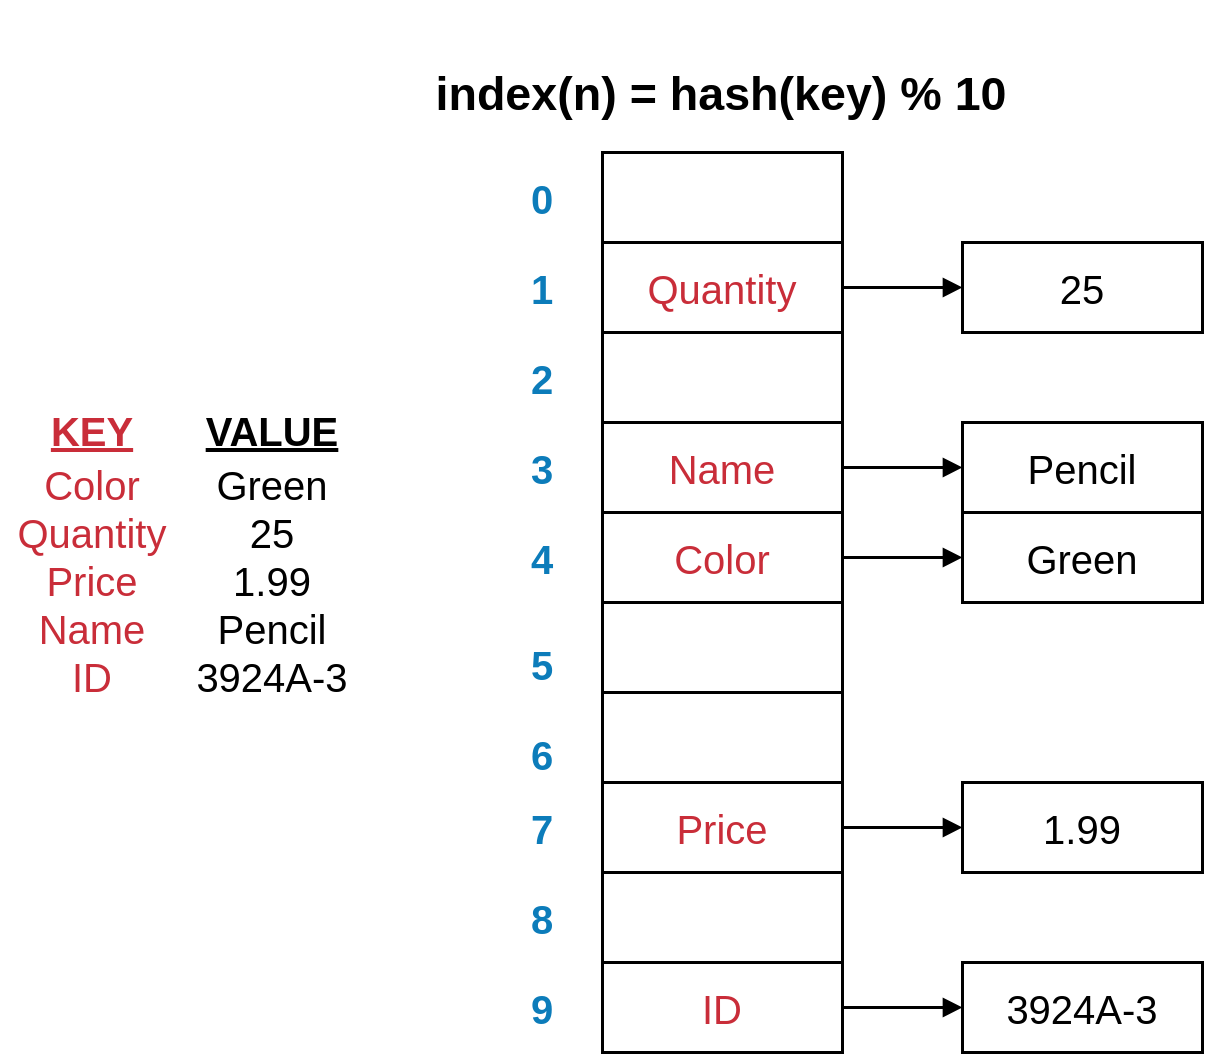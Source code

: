 <?xml version="1.0" encoding="UTF-8"?><mxfile type="Lucidchart-Import" version="17.1.4"><diagram name="Page 1" id="0"><mxGraphModel page="1" pageWidth="1020" pageHeight="1320" grid="1" gridSize="15"><root><mxCell id="0"/><mxCell id="1" parent="0"/><UserObject label="Color&#10;Quantity&#10;Price&#10;Name&#10;ID" lucidchartObjectId="Mi5Hg36W-nvw" id="2"><mxCell style="html=1;overflow=block;blockSpacing=1;whiteSpace=wrap;fontSize=20;fontColor=#c92d39;spacing=3.8;strokeOpacity=0;fillOpacity=0;fillColor=#ffffff;strokeWidth=1.5;" vertex="1" parent="1"><mxGeometry x="135" y="240" width="90" height="128" as="geometry"/></mxCell></UserObject><UserObject label="Green&#10;25&#10;1.99&#10;Pencil&#10;3924A-3" lucidchartObjectId="tj5Hig97CqS_" id="3"><mxCell style="html=1;overflow=block;blockSpacing=1;whiteSpace=wrap;fontSize=20;fontColor=default;spacing=3.8;strokeOpacity=0;fillOpacity=0;fillColor=#ffffff;strokeWidth=1.5;" vertex="1" parent="1"><mxGeometry x="225" y="240" width="90" height="128" as="geometry"/></mxCell></UserObject><UserObject label="KEY" lucidchartObjectId=".j5HpCk7LXTA" id="4"><mxCell style="html=1;overflow=block;blockSpacing=1;whiteSpace=wrap;fontSize=20;fontColor=#c92d39;fontStyle=5;spacing=3.8;strokeOpacity=0;fillOpacity=0;fillColor=#ffffff;strokeWidth=1.5;" vertex="1" parent="1"><mxGeometry x="135" y="210" width="90" height="38" as="geometry"/></mxCell></UserObject><UserObject label="VALUE" lucidchartObjectId="jk5H-SA7yQio" id="5"><mxCell style="html=1;overflow=block;blockSpacing=1;whiteSpace=wrap;fontSize=20;fontColor=default;fontStyle=5;spacing=3.8;strokeOpacity=0;fillOpacity=0;fillColor=#ffffff;strokeWidth=1.5;" vertex="1" parent="1"><mxGeometry x="225" y="210" width="90" height="38" as="geometry"/></mxCell></UserObject><UserObject label="" lucidchartObjectId="Sk5HCRHyYiel" id="6"><mxCell style="html=1;overflow=block;blockSpacing=1;whiteSpace=wrap;fontSize=13;spacing=3.8;strokeOpacity=100;strokeWidth=1.5;" vertex="1" parent="1"><mxGeometry x="435" y="90" width="120" height="45" as="geometry"/></mxCell></UserObject><UserObject label="Quantity" lucidchartObjectId="Vk5H8y655RcZ" id="7"><mxCell style="html=1;overflow=block;blockSpacing=1;whiteSpace=wrap;fontSize=20;fontColor=#c92d39;spacing=3.8;strokeOpacity=100;strokeWidth=1.5;" vertex="1" parent="1"><mxGeometry x="435" y="135" width="120" height="45" as="geometry"/></mxCell></UserObject><UserObject label="" lucidchartObjectId="Wk5H9P3EVRmp" id="8"><mxCell style="html=1;overflow=block;blockSpacing=1;whiteSpace=wrap;fontSize=13;spacing=3.8;strokeOpacity=100;strokeWidth=1.5;" vertex="1" parent="1"><mxGeometry x="435" y="180" width="120" height="45" as="geometry"/></mxCell></UserObject><UserObject label="Name" lucidchartObjectId="Yk5H6xmh._-V" id="9"><mxCell style="html=1;overflow=block;blockSpacing=1;whiteSpace=wrap;fontSize=20;fontColor=#c92d39;spacing=3.8;strokeOpacity=100;strokeWidth=1.5;" vertex="1" parent="1"><mxGeometry x="435" y="225" width="120" height="45" as="geometry"/></mxCell></UserObject><UserObject label="Color" lucidchartObjectId="4k5HxkTu7CvT" id="10"><mxCell style="html=1;overflow=block;blockSpacing=1;whiteSpace=wrap;fontSize=20;fontColor=#c92d39;spacing=3.8;strokeOpacity=100;strokeWidth=1.5;" vertex="1" parent="1"><mxGeometry x="435" y="270" width="120" height="45" as="geometry"/></mxCell></UserObject><UserObject label="" lucidchartObjectId="6k5HtciAqxoG" id="11"><mxCell style="html=1;overflow=block;blockSpacing=1;whiteSpace=wrap;fontSize=13;spacing=3.8;strokeOpacity=100;strokeWidth=1.5;" vertex="1" parent="1"><mxGeometry x="435" y="315" width="120" height="45" as="geometry"/></mxCell></UserObject><UserObject label="" lucidchartObjectId="8k5Hnnb0nlum" id="12"><mxCell style="html=1;overflow=block;blockSpacing=1;whiteSpace=wrap;fontSize=13;spacing=3.8;strokeOpacity=100;strokeWidth=1.5;" vertex="1" parent="1"><mxGeometry x="435" y="360" width="120" height="45" as="geometry"/></mxCell></UserObject><UserObject label="Price" lucidchartObjectId="-k5H.NcXAVlw" id="13"><mxCell style="html=1;overflow=block;blockSpacing=1;whiteSpace=wrap;fontSize=20;fontColor=#c92d39;spacing=3.8;strokeOpacity=100;strokeWidth=1.5;" vertex="1" parent="1"><mxGeometry x="435" y="405" width="120" height="45" as="geometry"/></mxCell></UserObject><UserObject label="" lucidchartObjectId="~k5Ht7Sh~e_s" id="14"><mxCell style="html=1;overflow=block;blockSpacing=1;whiteSpace=wrap;fontSize=13;spacing=3.8;strokeOpacity=100;strokeWidth=1.5;" vertex="1" parent="1"><mxGeometry x="435" y="450" width="120" height="45" as="geometry"/></mxCell></UserObject><UserObject label="ID" lucidchartObjectId="bl5HwkPii8Ns" id="15"><mxCell style="html=1;overflow=block;blockSpacing=1;whiteSpace=wrap;fontSize=20;fontColor=#c92d39;spacing=3.8;strokeOpacity=100;strokeWidth=1.5;" vertex="1" parent="1"><mxGeometry x="435" y="495" width="120" height="45" as="geometry"/></mxCell></UserObject><UserObject label="index(n) = hash(key) % 10" lucidchartObjectId="Wl5Hge48e48U" id="16"><mxCell style="html=1;overflow=block;blockSpacing=1;whiteSpace=wrap;fontSize=23.3;fontColor=default;fontStyle=1;spacing=3.8;strokeOpacity=0;fillOpacity=0;fillColor=#ffffff;strokeWidth=1.5;" vertex="1" parent="1"><mxGeometry x="345" y="15" width="299" height="92" as="geometry"/></mxCell></UserObject><UserObject label="0" lucidchartObjectId="8l5HK-6Tluv4" id="17"><mxCell style="html=1;overflow=block;blockSpacing=1;whiteSpace=wrap;fontSize=20;fontColor=#0c7cba;fontStyle=1;spacing=3.8;strokeOpacity=0;fillOpacity=0;fillColor=#ffffff;strokeWidth=1.5;" vertex="1" parent="1"><mxGeometry x="390" y="90" width="30" height="45" as="geometry"/></mxCell></UserObject><UserObject label="1" lucidchartObjectId="um5HtT0ogpj3" id="18"><mxCell style="html=1;overflow=block;blockSpacing=1;whiteSpace=wrap;fontSize=20;fontColor=#0c7cba;fontStyle=1;spacing=3.8;strokeOpacity=0;fillOpacity=0;fillColor=#ffffff;strokeWidth=1.5;" vertex="1" parent="1"><mxGeometry x="390" y="135" width="30" height="45" as="geometry"/></mxCell></UserObject><UserObject label="2" lucidchartObjectId="wm5H-DOF3mfu" id="19"><mxCell style="html=1;overflow=block;blockSpacing=1;whiteSpace=wrap;fontSize=20;fontColor=#0c7cba;fontStyle=1;spacing=3.8;strokeOpacity=0;fillOpacity=0;fillColor=#ffffff;strokeWidth=1.5;" vertex="1" parent="1"><mxGeometry x="390" y="180" width="30" height="45" as="geometry"/></mxCell></UserObject><UserObject label="3" lucidchartObjectId="zm5HYwPZK1~N" id="20"><mxCell style="html=1;overflow=block;blockSpacing=1;whiteSpace=wrap;fontSize=20;fontColor=#0c7cba;fontStyle=1;spacing=3.8;strokeOpacity=0;fillOpacity=0;fillColor=#ffffff;strokeWidth=1.5;" vertex="1" parent="1"><mxGeometry x="390" y="225" width="30" height="45" as="geometry"/></mxCell></UserObject><UserObject label="4" lucidchartObjectId="Cm5HLCqPh8JW" id="21"><mxCell style="html=1;overflow=block;blockSpacing=1;whiteSpace=wrap;fontSize=20;fontColor=#0c7cba;fontStyle=1;spacing=3.8;strokeOpacity=0;fillOpacity=0;fillColor=#ffffff;strokeWidth=1.5;" vertex="1" parent="1"><mxGeometry x="390" y="270" width="30" height="45" as="geometry"/></mxCell></UserObject><UserObject label="5" lucidchartObjectId="Fm5HAMfYwmmf" id="22"><mxCell style="html=1;overflow=block;blockSpacing=1;whiteSpace=wrap;fontSize=20;fontColor=#0c7cba;fontStyle=1;spacing=3.8;strokeOpacity=0;fillOpacity=0;fillColor=#ffffff;strokeWidth=1.5;" vertex="1" parent="1"><mxGeometry x="390" y="323" width="30" height="45" as="geometry"/></mxCell></UserObject><UserObject label="6" lucidchartObjectId="Im5Hrl6-K1~h" id="23"><mxCell style="html=1;overflow=block;blockSpacing=1;whiteSpace=wrap;fontSize=20;fontColor=#0c7cba;fontStyle=1;spacing=3.8;strokeOpacity=0;fillOpacity=0;fillColor=#ffffff;strokeWidth=1.5;" vertex="1" parent="1"><mxGeometry x="390" y="368" width="30" height="45" as="geometry"/></mxCell></UserObject><UserObject label="7" lucidchartObjectId="Zm5H2wNZ-iA-" id="24"><mxCell style="html=1;overflow=block;blockSpacing=1;whiteSpace=wrap;fontSize=20;fontColor=#0c7cba;fontStyle=1;spacing=3.8;strokeOpacity=0;fillOpacity=0;fillColor=#ffffff;strokeWidth=1.5;" vertex="1" parent="1"><mxGeometry x="390" y="405" width="30" height="45" as="geometry"/></mxCell></UserObject><UserObject label="8" lucidchartObjectId="2m5Hy6vVGn8m" id="25"><mxCell style="html=1;overflow=block;blockSpacing=1;whiteSpace=wrap;fontSize=20;fontColor=#0c7cba;fontStyle=1;spacing=3.8;strokeOpacity=0;fillOpacity=0;fillColor=#ffffff;strokeWidth=1.5;" vertex="1" parent="1"><mxGeometry x="390" y="450" width="30" height="45" as="geometry"/></mxCell></UserObject><UserObject label="9" lucidchartObjectId="4m5H2-.Ps4HX" id="26"><mxCell style="html=1;overflow=block;blockSpacing=1;whiteSpace=wrap;fontSize=20;fontColor=#0c7cba;fontStyle=1;spacing=3.8;strokeOpacity=0;fillOpacity=0;fillColor=#ffffff;strokeWidth=1.5;" vertex="1" parent="1"><mxGeometry x="390" y="495" width="30" height="45" as="geometry"/></mxCell></UserObject><UserObject label="25" lucidchartObjectId="Xn5H53u7M_Lw" id="27"><mxCell style="html=1;overflow=block;blockSpacing=1;whiteSpace=wrap;fontSize=20;fontColor=default;spacing=3.8;strokeOpacity=100;strokeWidth=1.5;" vertex="1" parent="1"><mxGeometry x="615" y="135" width="120" height="45" as="geometry"/></mxCell></UserObject><UserObject label="Pencil" lucidchartObjectId="Zn5HIo768TYX" id="28"><mxCell style="html=1;overflow=block;blockSpacing=1;whiteSpace=wrap;fontSize=20;fontColor=default;spacing=3.8;strokeOpacity=100;strokeWidth=1.5;" vertex="1" parent="1"><mxGeometry x="615" y="225" width="120" height="45" as="geometry"/></mxCell></UserObject><UserObject label="Green" lucidchartObjectId="2n5HRnC2LrG~" id="29"><mxCell style="html=1;overflow=block;blockSpacing=1;whiteSpace=wrap;fontSize=20;fontColor=default;spacing=3.8;strokeOpacity=100;strokeWidth=1.5;" vertex="1" parent="1"><mxGeometry x="615" y="270" width="120" height="45" as="geometry"/></mxCell></UserObject><UserObject label="1.99" lucidchartObjectId="5n5H2tWIX8mg" id="30"><mxCell style="html=1;overflow=block;blockSpacing=1;whiteSpace=wrap;fontSize=20;fontColor=default;spacing=3.8;strokeOpacity=100;strokeWidth=1.5;" vertex="1" parent="1"><mxGeometry x="615" y="405" width="120" height="45" as="geometry"/></mxCell></UserObject><UserObject label="3924A-3" lucidchartObjectId="9n5H17hpaM-B" id="31"><mxCell style="html=1;overflow=block;blockSpacing=1;whiteSpace=wrap;fontSize=20;fontColor=default;spacing=3.8;strokeOpacity=100;strokeWidth=1.5;" vertex="1" parent="1"><mxGeometry x="615" y="495" width="120" height="45" as="geometry"/></mxCell></UserObject><UserObject label="" lucidchartObjectId="ao5HMXBf~P-Q" id="32"><mxCell style="html=1;jettySize=18;whiteSpace=wrap;fontSize=13;strokeOpacity=100;strokeWidth=1.5;rounded=1;arcSize=0;edgeStyle=orthogonalEdgeStyle;startArrow=none;endArrow=block;endFill=1;exitX=1;exitY=0.5;exitPerimeter=0;entryX=0;entryY=0.5;entryPerimeter=0;" edge="1" parent="1" source="7" target="27"><mxGeometry width="100" height="100" relative="1" as="geometry"><Array as="points"/></mxGeometry></mxCell></UserObject><UserObject label="" lucidchartObjectId="co5HiH6Ftts1" id="33"><mxCell style="html=1;jettySize=18;whiteSpace=wrap;fontSize=13;strokeOpacity=100;strokeWidth=1.5;rounded=1;arcSize=0;edgeStyle=orthogonalEdgeStyle;startArrow=none;endArrow=block;endFill=1;exitX=1;exitY=0.5;exitPerimeter=0;entryX=0;entryY=0.5;entryPerimeter=0;" edge="1" parent="1" source="9" target="28"><mxGeometry width="100" height="100" relative="1" as="geometry"><Array as="points"/></mxGeometry></mxCell></UserObject><UserObject label="" lucidchartObjectId="eo5Hc10qqE_s" id="34"><mxCell style="html=1;jettySize=18;whiteSpace=wrap;fontSize=13;strokeOpacity=100;strokeWidth=1.5;rounded=1;arcSize=0;edgeStyle=orthogonalEdgeStyle;startArrow=none;endArrow=block;endFill=1;exitX=1;exitY=0.5;exitPerimeter=0;entryX=0;entryY=0.5;entryPerimeter=0;" edge="1" parent="1" source="10" target="29"><mxGeometry width="100" height="100" relative="1" as="geometry"><Array as="points"/></mxGeometry></mxCell></UserObject><UserObject label="" lucidchartObjectId="go5H7G~lwLE6" id="35"><mxCell style="html=1;jettySize=18;whiteSpace=wrap;fontSize=13;strokeOpacity=100;strokeWidth=1.5;rounded=1;arcSize=0;edgeStyle=orthogonalEdgeStyle;startArrow=none;endArrow=block;endFill=1;exitX=1;exitY=0.5;exitPerimeter=0;entryX=0;entryY=0.5;entryPerimeter=0;" edge="1" parent="1" source="13" target="30"><mxGeometry width="100" height="100" relative="1" as="geometry"><Array as="points"/></mxGeometry></mxCell></UserObject><UserObject label="" lucidchartObjectId="io5H2Kb2atQj" id="36"><mxCell style="html=1;jettySize=18;whiteSpace=wrap;fontSize=13;strokeOpacity=100;strokeWidth=1.5;rounded=1;arcSize=0;edgeStyle=orthogonalEdgeStyle;startArrow=none;endArrow=block;endFill=1;exitX=1;exitY=0.5;exitPerimeter=0;entryX=0;entryY=0.5;entryPerimeter=0;" edge="1" parent="1" source="15" target="31"><mxGeometry width="100" height="100" relative="1" as="geometry"><Array as="points"/></mxGeometry></mxCell></UserObject></root></mxGraphModel></diagram></mxfile>
